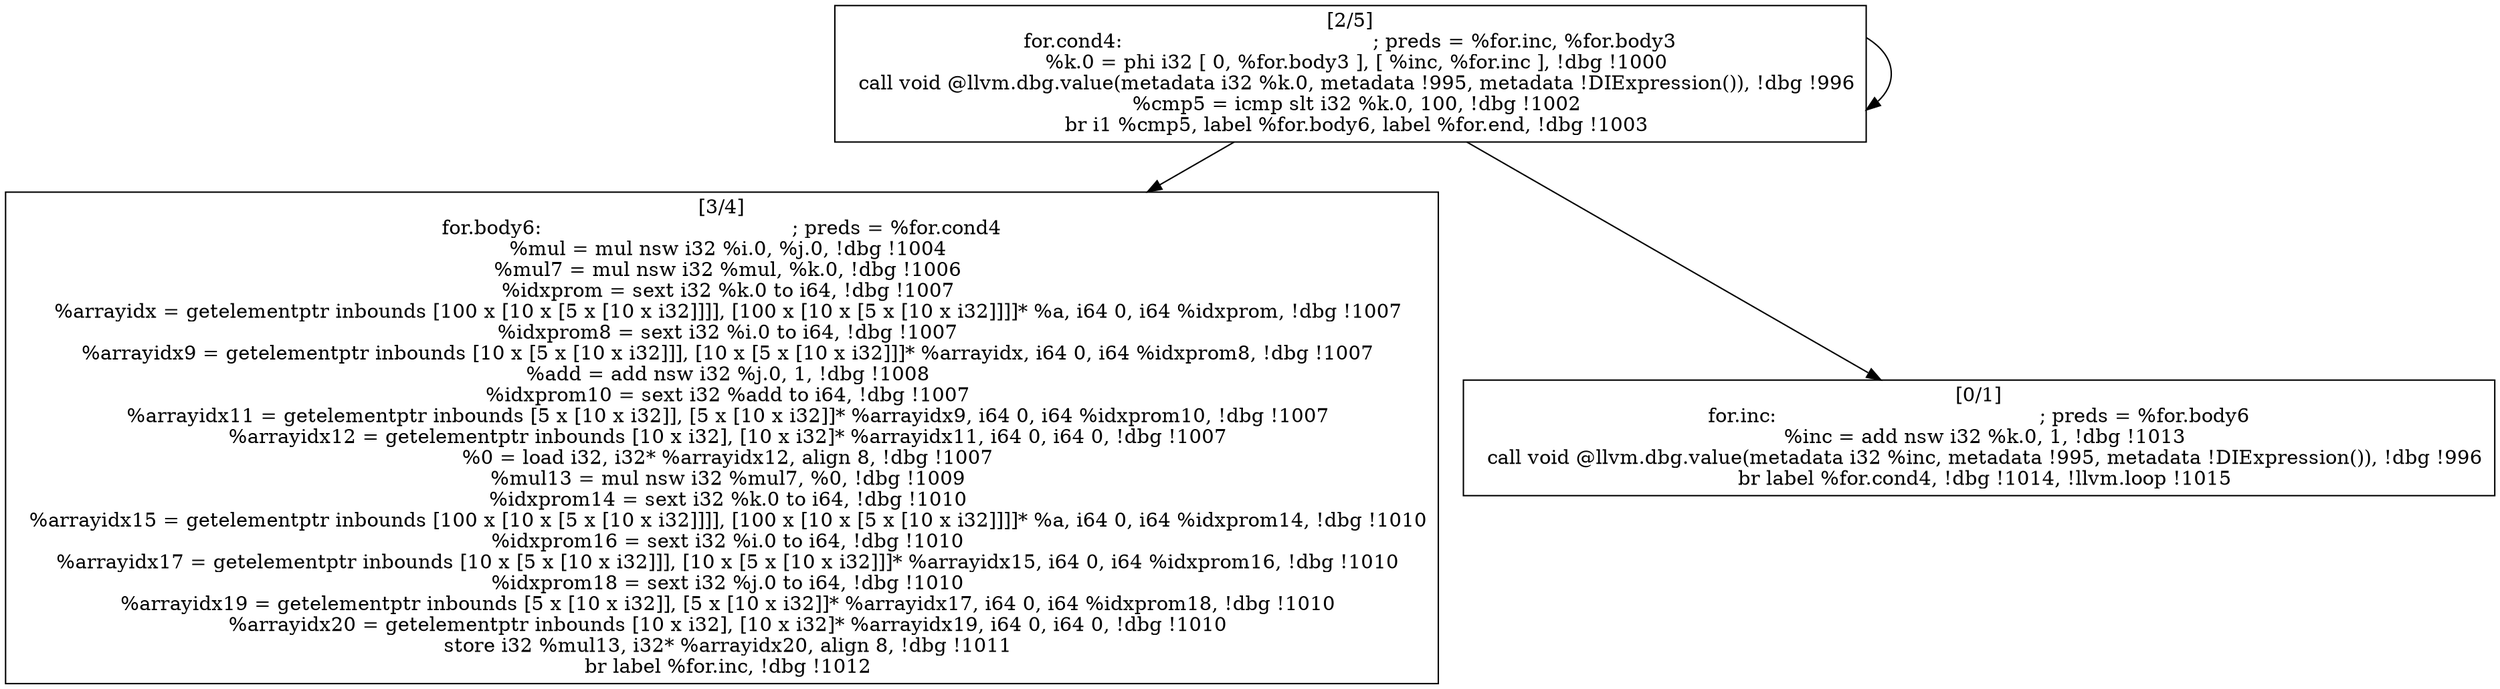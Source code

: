 
digraph G {


node75 [label="[3/4]
for.body6:                                        ; preds = %for.cond4
  %mul = mul nsw i32 %i.0, %j.0, !dbg !1004
  %mul7 = mul nsw i32 %mul, %k.0, !dbg !1006
  %idxprom = sext i32 %k.0 to i64, !dbg !1007
  %arrayidx = getelementptr inbounds [100 x [10 x [5 x [10 x i32]]]], [100 x [10 x [5 x [10 x i32]]]]* %a, i64 0, i64 %idxprom, !dbg !1007
  %idxprom8 = sext i32 %i.0 to i64, !dbg !1007
  %arrayidx9 = getelementptr inbounds [10 x [5 x [10 x i32]]], [10 x [5 x [10 x i32]]]* %arrayidx, i64 0, i64 %idxprom8, !dbg !1007
  %add = add nsw i32 %j.0, 1, !dbg !1008
  %idxprom10 = sext i32 %add to i64, !dbg !1007
  %arrayidx11 = getelementptr inbounds [5 x [10 x i32]], [5 x [10 x i32]]* %arrayidx9, i64 0, i64 %idxprom10, !dbg !1007
  %arrayidx12 = getelementptr inbounds [10 x i32], [10 x i32]* %arrayidx11, i64 0, i64 0, !dbg !1007
  %0 = load i32, i32* %arrayidx12, align 8, !dbg !1007
  %mul13 = mul nsw i32 %mul7, %0, !dbg !1009
  %idxprom14 = sext i32 %k.0 to i64, !dbg !1010
  %arrayidx15 = getelementptr inbounds [100 x [10 x [5 x [10 x i32]]]], [100 x [10 x [5 x [10 x i32]]]]* %a, i64 0, i64 %idxprom14, !dbg !1010
  %idxprom16 = sext i32 %i.0 to i64, !dbg !1010
  %arrayidx17 = getelementptr inbounds [10 x [5 x [10 x i32]]], [10 x [5 x [10 x i32]]]* %arrayidx15, i64 0, i64 %idxprom16, !dbg !1010
  %idxprom18 = sext i32 %j.0 to i64, !dbg !1010
  %arrayidx19 = getelementptr inbounds [5 x [10 x i32]], [5 x [10 x i32]]* %arrayidx17, i64 0, i64 %idxprom18, !dbg !1010
  %arrayidx20 = getelementptr inbounds [10 x i32], [10 x i32]* %arrayidx19, i64 0, i64 0, !dbg !1010
  store i32 %mul13, i32* %arrayidx20, align 8, !dbg !1011
  br label %for.inc, !dbg !1012
",shape=rectangle ]
node73 [label="[0/1]
for.inc:                                          ; preds = %for.body6
  %inc = add nsw i32 %k.0, 1, !dbg !1013
  call void @llvm.dbg.value(metadata i32 %inc, metadata !995, metadata !DIExpression()), !dbg !996
  br label %for.cond4, !dbg !1014, !llvm.loop !1015
",shape=rectangle ]
node74 [label="[2/5]
for.cond4:                                        ; preds = %for.inc, %for.body3
  %k.0 = phi i32 [ 0, %for.body3 ], [ %inc, %for.inc ], !dbg !1000
  call void @llvm.dbg.value(metadata i32 %k.0, metadata !995, metadata !DIExpression()), !dbg !996
  %cmp5 = icmp slt i32 %k.0, 100, !dbg !1002
  br i1 %cmp5, label %for.body6, label %for.end, !dbg !1003
",shape=rectangle ]

node74->node74 [ ]
node74->node75 [ ]
node74->node73 [ ]


}
